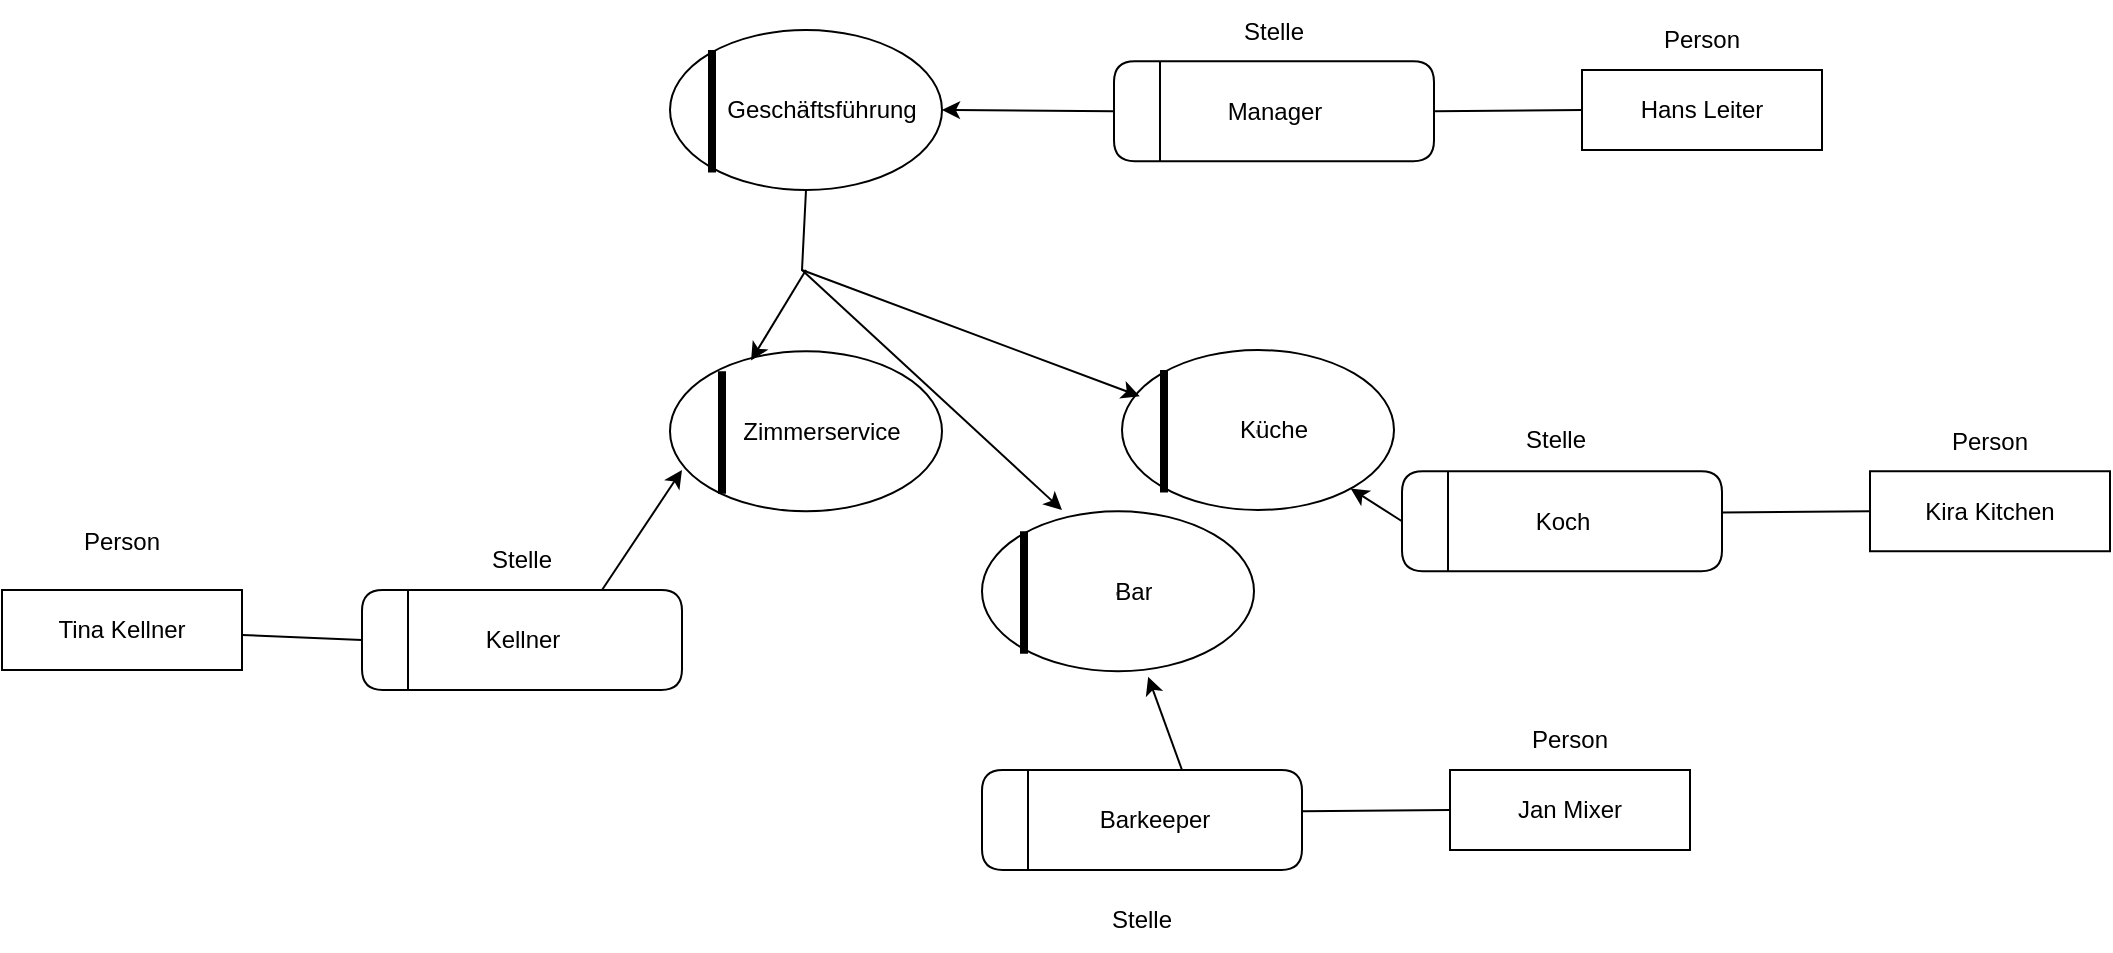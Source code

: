 <mxfile version="20.5.3" type="github" pages="4">
  <diagram id="prtHgNgQTEPvFCAcTncT" name="Page-1">
    <mxGraphModel dx="978" dy="495" grid="1" gridSize="10" guides="1" tooltips="1" connect="1" arrows="1" fold="1" page="1" pageScale="1" pageWidth="827" pageHeight="1169" math="0" shadow="0">
      <root>
        <mxCell id="0" />
        <mxCell id="1" parent="0" />
        <mxCell id="Xbx-082tW33KEw9Ka395-13" value="&lt;hr&gt;" style="ellipse;whiteSpace=wrap;html=1;rounded=1;shadow=0;glass=0;sketch=0;strokeColor=#000000;" vertex="1" parent="1">
          <mxGeometry x="354" y="440" width="136" height="80" as="geometry" />
        </mxCell>
        <mxCell id="Xbx-082tW33KEw9Ka395-17" value="" style="line;strokeWidth=4;direction=south;html=1;perimeter=backbonePerimeter;points=[];outlineConnect=0;rounded=1;shadow=0;glass=0;sketch=0;strokeColor=#000000;" vertex="1" parent="1">
          <mxGeometry x="370" y="450" width="10" height="61.25" as="geometry" />
        </mxCell>
        <UserObject label="Geschäftsführung" placeholders="1" name="Variable" id="Xbx-082tW33KEw9Ka395-18">
          <mxCell style="text;html=1;strokeColor=none;fillColor=none;align=center;verticalAlign=middle;whiteSpace=wrap;overflow=hidden;rounded=1;shadow=0;glass=0;sketch=0;" vertex="1" parent="1">
            <mxGeometry x="380" y="470" width="100" height="20" as="geometry" />
          </mxCell>
        </UserObject>
        <mxCell id="Xbx-082tW33KEw9Ka395-22" value="&lt;hr&gt;" style="ellipse;whiteSpace=wrap;html=1;rounded=1;shadow=0;glass=0;sketch=0;strokeColor=#000000;" vertex="1" parent="1">
          <mxGeometry x="354" y="600.62" width="136" height="80" as="geometry" />
        </mxCell>
        <mxCell id="Xbx-082tW33KEw9Ka395-23" value="" style="line;strokeWidth=4;direction=south;html=1;perimeter=backbonePerimeter;points=[];outlineConnect=0;rounded=1;shadow=0;glass=0;sketch=0;strokeColor=#000000;" vertex="1" parent="1">
          <mxGeometry x="370" y="610.62" width="20" height="61.25" as="geometry" />
        </mxCell>
        <UserObject label="Zimmerservice" placeholders="1" name="Variable" id="Xbx-082tW33KEw9Ka395-24">
          <mxCell style="text;html=1;strokeColor=none;fillColor=none;align=center;verticalAlign=middle;whiteSpace=wrap;overflow=hidden;rounded=1;shadow=0;glass=0;sketch=0;" vertex="1" parent="1">
            <mxGeometry x="380" y="630.62" width="100" height="20" as="geometry" />
          </mxCell>
        </UserObject>
        <mxCell id="Xbx-082tW33KEw9Ka395-25" value="&lt;hr&gt;" style="ellipse;whiteSpace=wrap;html=1;rounded=1;shadow=0;glass=0;sketch=0;strokeColor=#000000;" vertex="1" parent="1">
          <mxGeometry x="580" y="600" width="136" height="80" as="geometry" />
        </mxCell>
        <mxCell id="Xbx-082tW33KEw9Ka395-26" value="" style="line;strokeWidth=4;direction=south;html=1;perimeter=backbonePerimeter;points=[];outlineConnect=0;rounded=1;shadow=0;glass=0;sketch=0;strokeColor=#000000;" vertex="1" parent="1">
          <mxGeometry x="596" y="610" width="10" height="61.25" as="geometry" />
        </mxCell>
        <UserObject label="Küche" placeholders="1" name="Variable" id="Xbx-082tW33KEw9Ka395-27">
          <mxCell style="text;html=1;strokeColor=none;fillColor=none;align=center;verticalAlign=middle;whiteSpace=wrap;overflow=hidden;rounded=1;shadow=0;glass=0;sketch=0;" vertex="1" parent="1">
            <mxGeometry x="606" y="630" width="100" height="20" as="geometry" />
          </mxCell>
        </UserObject>
        <mxCell id="Xbx-082tW33KEw9Ka395-30" value="" style="endArrow=classic;html=1;rounded=0;entryX=0.065;entryY=0.289;entryDx=0;entryDy=0;entryPerimeter=0;" edge="1" parent="1" target="Xbx-082tW33KEw9Ka395-25">
          <mxGeometry relative="1" as="geometry">
            <mxPoint x="422" y="520" as="sourcePoint" />
            <mxPoint x="520" y="540" as="targetPoint" />
            <Array as="points">
              <mxPoint x="420" y="560" />
            </Array>
          </mxGeometry>
        </mxCell>
        <mxCell id="Xbx-082tW33KEw9Ka395-36" value="" style="endArrow=classic;html=1;rounded=0;entryX=0.298;entryY=0.058;entryDx=0;entryDy=0;entryPerimeter=0;" edge="1" parent="1" target="Xbx-082tW33KEw9Ka395-22">
          <mxGeometry width="50" height="50" relative="1" as="geometry">
            <mxPoint x="422" y="560" as="sourcePoint" />
            <mxPoint x="404" y="535" as="targetPoint" />
          </mxGeometry>
        </mxCell>
        <mxCell id="Xbx-082tW33KEw9Ka395-38" value="" style="swimlane;horizontal=0;whiteSpace=wrap;html=1;rounded=1;shadow=0;glass=0;sketch=0;strokeColor=#000000;" vertex="1" parent="1">
          <mxGeometry x="576" y="455.63" width="160" height="50" as="geometry" />
        </mxCell>
        <mxCell id="Xbx-082tW33KEw9Ka395-39" value="Manager" style="text;html=1;align=center;verticalAlign=middle;resizable=0;points=[];autosize=1;strokeColor=none;fillColor=none;rounded=1;shadow=0;glass=0;sketch=0;" vertex="1" parent="Xbx-082tW33KEw9Ka395-38">
          <mxGeometry x="45" y="10" width="70" height="30" as="geometry" />
        </mxCell>
        <mxCell id="Xbx-082tW33KEw9Ka395-40" value="" style="endArrow=classic;rounded=0;exitX=0;exitY=0.5;exitDx=0;exitDy=0;html=1;entryX=1;entryY=0.5;entryDx=0;entryDy=0;" edge="1" parent="1" source="Xbx-082tW33KEw9Ka395-38" target="Xbx-082tW33KEw9Ka395-13">
          <mxGeometry width="50" height="50" relative="1" as="geometry">
            <mxPoint x="500" y="440" as="sourcePoint" />
            <mxPoint x="490" y="480" as="targetPoint" />
          </mxGeometry>
        </mxCell>
        <mxCell id="Xbx-082tW33KEw9Ka395-44" value="Hans Leiter" style="rounded=0;whiteSpace=wrap;html=1;shadow=0;glass=0;sketch=0;strokeColor=#000000;" vertex="1" parent="1">
          <mxGeometry x="810" y="460" width="120" height="40" as="geometry" />
        </mxCell>
        <mxCell id="Xbx-082tW33KEw9Ka395-52" value="" style="swimlane;horizontal=0;whiteSpace=wrap;html=1;rounded=1;shadow=0;glass=0;sketch=0;strokeColor=#000000;" vertex="1" parent="1">
          <mxGeometry x="200" y="720" width="160" height="50" as="geometry" />
        </mxCell>
        <mxCell id="Xbx-082tW33KEw9Ka395-53" value="Kellner" style="text;html=1;align=center;verticalAlign=middle;resizable=0;points=[];autosize=1;strokeColor=none;fillColor=none;rounded=1;shadow=0;glass=0;sketch=0;" vertex="1" parent="Xbx-082tW33KEw9Ka395-52">
          <mxGeometry x="50" y="10" width="60" height="30" as="geometry" />
        </mxCell>
        <mxCell id="Xbx-082tW33KEw9Ka395-54" value="" style="endArrow=classic;html=1;rounded=0;entryX=0.044;entryY=0.742;entryDx=0;entryDy=0;entryPerimeter=0;exitX=0.75;exitY=0;exitDx=0;exitDy=0;" edge="1" parent="1" source="Xbx-082tW33KEw9Ka395-52" target="Xbx-082tW33KEw9Ka395-22">
          <mxGeometry width="50" height="50" relative="1" as="geometry">
            <mxPoint x="360" y="674.74" as="sourcePoint" />
            <mxPoint x="332.528" y="720" as="targetPoint" />
          </mxGeometry>
        </mxCell>
        <mxCell id="Xbx-082tW33KEw9Ka395-56" value="Tina Kellner" style="rounded=0;whiteSpace=wrap;html=1;shadow=0;glass=0;sketch=0;strokeColor=#000000;" vertex="1" parent="1">
          <mxGeometry x="20" y="720" width="120" height="40" as="geometry" />
        </mxCell>
        <mxCell id="Xbx-082tW33KEw9Ka395-57" value="" style="endArrow=none;html=1;rounded=0;entryX=0;entryY=0.5;entryDx=0;entryDy=0;exitX=1;exitY=0.5;exitDx=0;exitDy=0;" edge="1" parent="1" source="Xbx-082tW33KEw9Ka395-38" target="Xbx-082tW33KEw9Ka395-44">
          <mxGeometry width="50" height="50" relative="1" as="geometry">
            <mxPoint x="736" y="520" as="sourcePoint" />
            <mxPoint x="786" y="470" as="targetPoint" />
          </mxGeometry>
        </mxCell>
        <mxCell id="Xbx-082tW33KEw9Ka395-58" value="" style="endArrow=none;html=1;rounded=0;entryX=0;entryY=0.5;entryDx=0;entryDy=0;" edge="1" parent="1" source="Xbx-082tW33KEw9Ka395-56" target="Xbx-082tW33KEw9Ka395-52">
          <mxGeometry width="50" height="50" relative="1" as="geometry">
            <mxPoint x="80" y="59.289" as="sourcePoint" />
            <mxPoint x="430" y="921.579" as="targetPoint" />
          </mxGeometry>
        </mxCell>
        <mxCell id="Xbx-082tW33KEw9Ka395-59" value="&lt;hr&gt;" style="ellipse;whiteSpace=wrap;html=1;rounded=1;shadow=0;glass=0;sketch=0;strokeColor=#000000;" vertex="1" parent="1">
          <mxGeometry x="510" y="680.62" width="136" height="80" as="geometry" />
        </mxCell>
        <mxCell id="Xbx-082tW33KEw9Ka395-60" value="" style="line;strokeWidth=4;direction=south;html=1;perimeter=backbonePerimeter;points=[];outlineConnect=0;rounded=1;shadow=0;glass=0;sketch=0;strokeColor=#000000;" vertex="1" parent="1">
          <mxGeometry x="526" y="690.62" width="10" height="61.25" as="geometry" />
        </mxCell>
        <UserObject label="Bar" placeholders="1" name="Variable" id="Xbx-082tW33KEw9Ka395-61">
          <mxCell style="text;html=1;strokeColor=none;fillColor=none;align=center;verticalAlign=middle;whiteSpace=wrap;overflow=hidden;rounded=1;shadow=0;glass=0;sketch=0;" vertex="1" parent="1">
            <mxGeometry x="536" y="710.62" width="100" height="20" as="geometry" />
          </mxCell>
        </UserObject>
        <mxCell id="Xbx-082tW33KEw9Ka395-62" value="" style="endArrow=classic;html=1;rounded=0;" edge="1" parent="1">
          <mxGeometry width="50" height="50" relative="1" as="geometry">
            <mxPoint x="420" y="560" as="sourcePoint" />
            <mxPoint x="550" y="680" as="targetPoint" />
          </mxGeometry>
        </mxCell>
        <mxCell id="Xbx-082tW33KEw9Ka395-63" value="" style="swimlane;horizontal=0;whiteSpace=wrap;html=1;rounded=1;shadow=0;glass=0;sketch=0;strokeColor=#000000;" vertex="1" parent="1">
          <mxGeometry x="510" y="810" width="160" height="50" as="geometry" />
        </mxCell>
        <mxCell id="Xbx-082tW33KEw9Ka395-64" value="Barkeeper" style="text;html=1;align=center;verticalAlign=middle;resizable=0;points=[];autosize=1;strokeColor=none;fillColor=none;rounded=1;shadow=0;glass=0;sketch=0;" vertex="1" parent="Xbx-082tW33KEw9Ka395-63">
          <mxGeometry x="46" y="10" width="80" height="30" as="geometry" />
        </mxCell>
        <mxCell id="Xbx-082tW33KEw9Ka395-65" value="" style="swimlane;horizontal=0;whiteSpace=wrap;html=1;rounded=1;shadow=0;glass=0;sketch=0;strokeColor=#000000;" vertex="1" parent="1">
          <mxGeometry x="720" y="660.62" width="160" height="50" as="geometry" />
        </mxCell>
        <mxCell id="Xbx-082tW33KEw9Ka395-66" value="Koch" style="text;html=1;align=center;verticalAlign=middle;resizable=0;points=[];autosize=1;strokeColor=none;fillColor=none;rounded=1;shadow=0;glass=0;sketch=0;" vertex="1" parent="Xbx-082tW33KEw9Ka395-65">
          <mxGeometry x="55" y="10" width="50" height="30" as="geometry" />
        </mxCell>
        <mxCell id="Xbx-082tW33KEw9Ka395-67" value="" style="endArrow=classic;html=1;rounded=0;entryX=0.611;entryY=1.035;entryDx=0;entryDy=0;entryPerimeter=0;" edge="1" parent="1" target="Xbx-082tW33KEw9Ka395-59">
          <mxGeometry width="50" height="50" relative="1" as="geometry">
            <mxPoint x="610" y="810" as="sourcePoint" />
            <mxPoint x="660" y="760" as="targetPoint" />
          </mxGeometry>
        </mxCell>
        <mxCell id="Xbx-082tW33KEw9Ka395-68" value="" style="endArrow=classic;html=1;rounded=0;exitX=0;exitY=0.5;exitDx=0;exitDy=0;" edge="1" parent="1" source="Xbx-082tW33KEw9Ka395-65" target="Xbx-082tW33KEw9Ka395-25">
          <mxGeometry width="50" height="50" relative="1" as="geometry">
            <mxPoint x="670" y="730" as="sourcePoint" />
            <mxPoint x="720" y="680" as="targetPoint" />
          </mxGeometry>
        </mxCell>
        <mxCell id="Xbx-082tW33KEw9Ka395-69" value="Kira Kitchen" style="rounded=0;whiteSpace=wrap;html=1;shadow=0;glass=0;sketch=0;strokeColor=#000000;" vertex="1" parent="1">
          <mxGeometry x="954" y="660.62" width="120" height="40" as="geometry" />
        </mxCell>
        <mxCell id="Xbx-082tW33KEw9Ka395-70" value="" style="endArrow=none;html=1;rounded=0;entryX=0;entryY=0.5;entryDx=0;entryDy=0;exitX=1;exitY=0.5;exitDx=0;exitDy=0;" edge="1" parent="1" target="Xbx-082tW33KEw9Ka395-69">
          <mxGeometry width="50" height="50" relative="1" as="geometry">
            <mxPoint x="880" y="681.25" as="sourcePoint" />
            <mxPoint x="930" y="670.62" as="targetPoint" />
          </mxGeometry>
        </mxCell>
        <mxCell id="Xbx-082tW33KEw9Ka395-71" value="Jan Mixer" style="rounded=0;whiteSpace=wrap;html=1;shadow=0;glass=0;sketch=0;strokeColor=#000000;" vertex="1" parent="1">
          <mxGeometry x="744" y="810" width="120" height="40" as="geometry" />
        </mxCell>
        <mxCell id="Xbx-082tW33KEw9Ka395-72" value="" style="endArrow=none;html=1;rounded=0;entryX=0;entryY=0.5;entryDx=0;entryDy=0;exitX=1;exitY=0.5;exitDx=0;exitDy=0;" edge="1" parent="1" target="Xbx-082tW33KEw9Ka395-71">
          <mxGeometry width="50" height="50" relative="1" as="geometry">
            <mxPoint x="670" y="830.63" as="sourcePoint" />
            <mxPoint x="720" y="820" as="targetPoint" />
          </mxGeometry>
        </mxCell>
        <mxCell id="Xbx-082tW33KEw9Ka395-73" value="Stelle" style="text;html=1;strokeColor=none;fillColor=none;align=center;verticalAlign=middle;whiteSpace=wrap;rounded=0;shadow=0;glass=0;sketch=0;" vertex="1" parent="1">
          <mxGeometry x="626" y="425.63" width="60" height="30" as="geometry" />
        </mxCell>
        <mxCell id="Xbx-082tW33KEw9Ka395-74" value="Stelle" style="text;html=1;strokeColor=none;fillColor=none;align=center;verticalAlign=middle;whiteSpace=wrap;rounded=0;shadow=0;glass=0;sketch=0;" vertex="1" parent="1">
          <mxGeometry x="767" y="630" width="60" height="30" as="geometry" />
        </mxCell>
        <mxCell id="Xbx-082tW33KEw9Ka395-75" value="Person" style="text;html=1;strokeColor=none;fillColor=none;align=center;verticalAlign=middle;whiteSpace=wrap;rounded=0;shadow=0;glass=0;sketch=0;" vertex="1" parent="1">
          <mxGeometry x="840" y="430" width="60" height="30" as="geometry" />
        </mxCell>
        <mxCell id="Xbx-082tW33KEw9Ka395-76" value="Person" style="text;html=1;strokeColor=none;fillColor=none;align=center;verticalAlign=middle;whiteSpace=wrap;rounded=0;shadow=0;glass=0;sketch=0;" vertex="1" parent="1">
          <mxGeometry x="984" y="630.62" width="60" height="30" as="geometry" />
        </mxCell>
        <mxCell id="Xbx-082tW33KEw9Ka395-77" value="Stelle" style="text;html=1;strokeColor=none;fillColor=none;align=center;verticalAlign=middle;whiteSpace=wrap;rounded=0;shadow=0;glass=0;sketch=0;" vertex="1" parent="1">
          <mxGeometry x="560" y="870" width="60" height="30" as="geometry" />
        </mxCell>
        <mxCell id="Xbx-082tW33KEw9Ka395-78" value="Stelle" style="text;html=1;strokeColor=none;fillColor=none;align=center;verticalAlign=middle;whiteSpace=wrap;rounded=0;shadow=0;glass=0;sketch=0;" vertex="1" parent="1">
          <mxGeometry x="250" y="690" width="60" height="30" as="geometry" />
        </mxCell>
        <mxCell id="Xbx-082tW33KEw9Ka395-81" value="Person" style="text;html=1;strokeColor=none;fillColor=none;align=center;verticalAlign=middle;whiteSpace=wrap;rounded=0;shadow=0;glass=0;sketch=0;" vertex="1" parent="1">
          <mxGeometry x="774" y="780" width="60" height="30" as="geometry" />
        </mxCell>
        <mxCell id="Xbx-082tW33KEw9Ka395-82" value="Person" style="text;html=1;strokeColor=none;fillColor=none;align=center;verticalAlign=middle;whiteSpace=wrap;rounded=0;shadow=0;glass=0;sketch=0;" vertex="1" parent="1">
          <mxGeometry x="50" y="680.62" width="60" height="30" as="geometry" />
        </mxCell>
      </root>
    </mxGraphModel>
  </diagram>
  <diagram id="Va3l4ETO7-160FZQUVHP" name="Seite-2">
    <mxGraphModel dx="1434" dy="658" grid="1" gridSize="10" guides="1" tooltips="1" connect="1" arrows="1" fold="1" page="1" pageScale="1" pageWidth="827" pageHeight="1169" math="0" shadow="0">
      <root>
        <mxCell id="0" />
        <mxCell id="1" parent="0" />
        <mxCell id="0ObdjH2g7g2BHr7NFXew-17" style="edgeStyle=orthogonalEdgeStyle;rounded=0;orthogonalLoop=1;jettySize=auto;html=1;exitX=0.25;exitY=1;exitDx=0;exitDy=0;entryX=0.622;entryY=0.026;entryDx=0;entryDy=0;entryPerimeter=0;" edge="1" parent="1" source="XPmkSgXsj4SGZpHIGy3Y-1" target="XPmkSgXsj4SGZpHIGy3Y-2">
          <mxGeometry relative="1" as="geometry" />
        </mxCell>
        <mxCell id="0ObdjH2g7g2BHr7NFXew-18" style="edgeStyle=orthogonalEdgeStyle;rounded=0;orthogonalLoop=1;jettySize=auto;html=1;exitX=0.5;exitY=1;exitDx=0;exitDy=0;entryX=0.5;entryY=0;entryDx=0;entryDy=0;" edge="1" parent="1" source="XPmkSgXsj4SGZpHIGy3Y-1" target="0ObdjH2g7g2BHr7NFXew-12">
          <mxGeometry relative="1" as="geometry" />
        </mxCell>
        <mxCell id="0ObdjH2g7g2BHr7NFXew-19" style="edgeStyle=orthogonalEdgeStyle;rounded=0;orthogonalLoop=1;jettySize=auto;html=1;exitX=0.75;exitY=1;exitDx=0;exitDy=0;entryX=0.5;entryY=0;entryDx=0;entryDy=0;" edge="1" parent="1" source="XPmkSgXsj4SGZpHIGy3Y-1" target="0ObdjH2g7g2BHr7NFXew-11">
          <mxGeometry relative="1" as="geometry" />
        </mxCell>
        <mxCell id="0ObdjH2g7g2BHr7NFXew-29" style="edgeStyle=orthogonalEdgeStyle;rounded=0;orthogonalLoop=1;jettySize=auto;html=1;exitX=1;exitY=1;exitDx=0;exitDy=0;" edge="1" parent="1" source="XPmkSgXsj4SGZpHIGy3Y-1" target="0ObdjH2g7g2BHr7NFXew-28">
          <mxGeometry relative="1" as="geometry" />
        </mxCell>
        <mxCell id="XPmkSgXsj4SGZpHIGy3Y-1" value="Hotel mit Zimmerservice betreiben" style="rounded=1;whiteSpace=wrap;html=1;shadow=0;glass=0;sketch=0;strokeColor=#000000;" vertex="1" parent="1">
          <mxGeometry x="360" y="10" width="120" height="60" as="geometry" />
        </mxCell>
        <mxCell id="XPmkSgXsj4SGZpHIGy3Y-2" value="Bestellung von Gästen aufnehmen" style="rounded=1;whiteSpace=wrap;html=1;shadow=0;glass=0;sketch=0;strokeColor=#000000;" vertex="1" parent="1">
          <mxGeometry x="200" y="110" width="120" height="60" as="geometry" />
        </mxCell>
        <mxCell id="XPmkSgXsj4SGZpHIGy3Y-3" value="Teilfunktionen" style="text;html=1;strokeColor=none;fillColor=none;align=center;verticalAlign=middle;whiteSpace=wrap;rounded=0;shadow=0;glass=0;sketch=0;" vertex="1" parent="1">
          <mxGeometry x="160" y="70" width="90" height="30" as="geometry" />
        </mxCell>
        <mxCell id="0ObdjH2g7g2BHr7NFXew-20" style="edgeStyle=orthogonalEdgeStyle;rounded=0;orthogonalLoop=1;jettySize=auto;html=1;exitX=0;exitY=1;exitDx=0;exitDy=0;entryX=0;entryY=0.5;entryDx=0;entryDy=0;" edge="1" parent="1" source="XPmkSgXsj4SGZpHIGy3Y-5" target="0ObdjH2g7g2BHr7NFXew-4">
          <mxGeometry relative="1" as="geometry">
            <Array as="points">
              <mxPoint x="170" y="420" />
            </Array>
          </mxGeometry>
        </mxCell>
        <mxCell id="0ObdjH2g7g2BHr7NFXew-21" style="edgeStyle=orthogonalEdgeStyle;rounded=0;orthogonalLoop=1;jettySize=auto;html=1;exitX=0;exitY=0.75;exitDx=0;exitDy=0;entryX=0;entryY=0.5;entryDx=0;entryDy=0;" edge="1" parent="1" source="XPmkSgXsj4SGZpHIGy3Y-5" target="0ObdjH2g7g2BHr7NFXew-1">
          <mxGeometry relative="1" as="geometry">
            <Array as="points">
              <mxPoint x="170" y="340" />
            </Array>
          </mxGeometry>
        </mxCell>
        <mxCell id="XPmkSgXsj4SGZpHIGy3Y-5" value="Essen bestellt?" style="rounded=1;whiteSpace=wrap;html=1;shadow=0;glass=0;sketch=0;strokeColor=#000000;" vertex="1" parent="1">
          <mxGeometry x="170" y="210" width="120" height="60" as="geometry" />
        </mxCell>
        <mxCell id="0ObdjH2g7g2BHr7NFXew-22" style="edgeStyle=orthogonalEdgeStyle;rounded=0;orthogonalLoop=1;jettySize=auto;html=1;exitX=0;exitY=1;exitDx=0;exitDy=0;entryX=0;entryY=0.5;entryDx=0;entryDy=0;" edge="1" parent="1" source="XPmkSgXsj4SGZpHIGy3Y-6" target="0ObdjH2g7g2BHr7NFXew-6">
          <mxGeometry relative="1" as="geometry" />
        </mxCell>
        <mxCell id="XPmkSgXsj4SGZpHIGy3Y-6" value="Alkoholische Getränke bestellt?" style="rounded=1;whiteSpace=wrap;html=1;shadow=0;glass=0;sketch=0;strokeColor=#000000;" vertex="1" parent="1">
          <mxGeometry x="360" y="210" width="120" height="60" as="geometry" />
        </mxCell>
        <mxCell id="0ObdjH2g7g2BHr7NFXew-25" style="edgeStyle=orthogonalEdgeStyle;rounded=0;orthogonalLoop=1;jettySize=auto;html=1;exitX=0;exitY=1;exitDx=0;exitDy=0;entryX=0;entryY=0.5;entryDx=0;entryDy=0;" edge="1" parent="1" source="XPmkSgXsj4SGZpHIGy3Y-7" target="0ObdjH2g7g2BHr7NFXew-8">
          <mxGeometry relative="1" as="geometry" />
        </mxCell>
        <mxCell id="XPmkSgXsj4SGZpHIGy3Y-7" value="Analkoholische Getränke bestellt?" style="rounded=1;whiteSpace=wrap;html=1;shadow=0;glass=0;sketch=0;strokeColor=#000000;" vertex="1" parent="1">
          <mxGeometry x="530" y="210" width="120" height="60" as="geometry" />
        </mxCell>
        <mxCell id="0ObdjH2g7g2BHr7NFXew-1" value="Ticket schreiben" style="rounded=1;whiteSpace=wrap;html=1;shadow=0;glass=0;sketch=0;strokeColor=#000000;" vertex="1" parent="1">
          <mxGeometry x="190" y="310" width="120" height="60" as="geometry" />
        </mxCell>
        <mxCell id="0ObdjH2g7g2BHr7NFXew-2" value="Hauptfunktion" style="text;html=1;strokeColor=none;fillColor=none;align=center;verticalAlign=middle;whiteSpace=wrap;rounded=0;shadow=0;glass=0;sketch=0;" vertex="1" parent="1">
          <mxGeometry x="270" y="10" width="90" height="30" as="geometry" />
        </mxCell>
        <mxCell id="0ObdjH2g7g2BHr7NFXew-4" value="Essen zubereiten" style="rounded=1;whiteSpace=wrap;html=1;shadow=0;glass=0;sketch=0;strokeColor=#000000;" vertex="1" parent="1">
          <mxGeometry x="190" y="390" width="120" height="60" as="geometry" />
        </mxCell>
        <mxCell id="0ObdjH2g7g2BHr7NFXew-5" value="Wein aus Keller holen" style="rounded=1;whiteSpace=wrap;html=1;shadow=0;glass=0;sketch=0;strokeColor=#000000;" vertex="1" parent="1">
          <mxGeometry x="400" y="400" width="120" height="60" as="geometry" />
        </mxCell>
        <mxCell id="0ObdjH2g7g2BHr7NFXew-23" style="edgeStyle=orthogonalEdgeStyle;rounded=0;orthogonalLoop=1;jettySize=auto;html=1;exitX=0;exitY=0.75;exitDx=0;exitDy=0;entryX=0;entryY=0.5;entryDx=0;entryDy=0;" edge="1" parent="1" source="0ObdjH2g7g2BHr7NFXew-6" target="0ObdjH2g7g2BHr7NFXew-5">
          <mxGeometry relative="1" as="geometry">
            <Array as="points">
              <mxPoint x="380" y="430" />
            </Array>
          </mxGeometry>
        </mxCell>
        <mxCell id="0ObdjH2g7g2BHr7NFXew-24" style="edgeStyle=orthogonalEdgeStyle;rounded=0;orthogonalLoop=1;jettySize=auto;html=1;exitX=0;exitY=1;exitDx=0;exitDy=0;entryX=0;entryY=0.5;entryDx=0;entryDy=0;" edge="1" parent="1" source="0ObdjH2g7g2BHr7NFXew-6" target="0ObdjH2g7g2BHr7NFXew-7">
          <mxGeometry relative="1" as="geometry" />
        </mxCell>
        <mxCell id="0ObdjH2g7g2BHr7NFXew-6" value="Bar benachrichtigen" style="rounded=1;whiteSpace=wrap;html=1;shadow=0;glass=0;sketch=0;strokeColor=#000000;" vertex="1" parent="1">
          <mxGeometry x="380" y="310" width="120" height="60" as="geometry" />
        </mxCell>
        <mxCell id="0ObdjH2g7g2BHr7NFXew-7" value="alkoholische Getränke zubereiten" style="rounded=1;whiteSpace=wrap;html=1;shadow=0;glass=0;sketch=0;strokeColor=#000000;" vertex="1" parent="1">
          <mxGeometry x="400" y="480" width="120" height="60" as="geometry" />
        </mxCell>
        <mxCell id="0ObdjH2g7g2BHr7NFXew-8" value="Kellner:in informieren" style="rounded=1;whiteSpace=wrap;html=1;shadow=0;glass=0;sketch=0;strokeColor=#000000;" vertex="1" parent="1">
          <mxGeometry x="550" y="310" width="120" height="60" as="geometry" />
        </mxCell>
        <mxCell id="0ObdjH2g7g2BHr7NFXew-9" value="Servierwagen bereit stellen&amp;nbsp;" style="rounded=1;whiteSpace=wrap;html=1;shadow=0;glass=0;sketch=0;strokeColor=#000000;" vertex="1" parent="1">
          <mxGeometry x="720" y="280" width="120" height="60" as="geometry" />
        </mxCell>
        <mxCell id="0ObdjH2g7g2BHr7NFXew-10" value="Servierwagen eindecken" style="rounded=1;whiteSpace=wrap;html=1;shadow=0;glass=0;sketch=0;strokeColor=#000000;" vertex="1" parent="1">
          <mxGeometry x="720" y="200" width="120" height="60" as="geometry" />
        </mxCell>
        <mxCell id="0ObdjH2g7g2BHr7NFXew-26" style="edgeStyle=orthogonalEdgeStyle;rounded=0;orthogonalLoop=1;jettySize=auto;html=1;exitX=0;exitY=1;exitDx=0;exitDy=0;entryX=0;entryY=0.5;entryDx=0;entryDy=0;" edge="1" parent="1" source="0ObdjH2g7g2BHr7NFXew-11" target="0ObdjH2g7g2BHr7NFXew-10">
          <mxGeometry relative="1" as="geometry" />
        </mxCell>
        <mxCell id="0ObdjH2g7g2BHr7NFXew-27" style="edgeStyle=orthogonalEdgeStyle;rounded=0;orthogonalLoop=1;jettySize=auto;html=1;exitX=0;exitY=0.75;exitDx=0;exitDy=0;entryX=0;entryY=0.5;entryDx=0;entryDy=0;" edge="1" parent="1" source="0ObdjH2g7g2BHr7NFXew-11" target="0ObdjH2g7g2BHr7NFXew-9">
          <mxGeometry relative="1" as="geometry">
            <Array as="points">
              <mxPoint x="700" y="310" />
            </Array>
          </mxGeometry>
        </mxCell>
        <mxCell id="0ObdjH2g7g2BHr7NFXew-11" value="Essen ausliefern" style="rounded=1;whiteSpace=wrap;html=1;shadow=0;glass=0;sketch=0;strokeColor=#000000;" vertex="1" parent="1">
          <mxGeometry x="700" y="110" width="120" height="60" as="geometry" />
        </mxCell>
        <mxCell id="0ObdjH2g7g2BHr7NFXew-14" style="edgeStyle=orthogonalEdgeStyle;rounded=0;orthogonalLoop=1;jettySize=auto;html=1;exitX=0.25;exitY=1;exitDx=0;exitDy=0;entryX=0.5;entryY=0;entryDx=0;entryDy=0;" edge="1" parent="1" source="0ObdjH2g7g2BHr7NFXew-12" target="XPmkSgXsj4SGZpHIGy3Y-5">
          <mxGeometry relative="1" as="geometry" />
        </mxCell>
        <mxCell id="0ObdjH2g7g2BHr7NFXew-15" style="edgeStyle=orthogonalEdgeStyle;rounded=0;orthogonalLoop=1;jettySize=auto;html=1;exitX=0.5;exitY=1;exitDx=0;exitDy=0;entryX=0.5;entryY=0;entryDx=0;entryDy=0;" edge="1" parent="1" source="0ObdjH2g7g2BHr7NFXew-12" target="XPmkSgXsj4SGZpHIGy3Y-6">
          <mxGeometry relative="1" as="geometry" />
        </mxCell>
        <mxCell id="0ObdjH2g7g2BHr7NFXew-16" style="edgeStyle=orthogonalEdgeStyle;rounded=0;orthogonalLoop=1;jettySize=auto;html=1;exitX=0.75;exitY=1;exitDx=0;exitDy=0;entryX=0.5;entryY=0;entryDx=0;entryDy=0;" edge="1" parent="1" source="0ObdjH2g7g2BHr7NFXew-12" target="XPmkSgXsj4SGZpHIGy3Y-7">
          <mxGeometry relative="1" as="geometry" />
        </mxCell>
        <mxCell id="0ObdjH2g7g2BHr7NFXew-12" value="Bestellung zubereiten" style="rounded=1;whiteSpace=wrap;html=1;shadow=0;glass=0;sketch=0;strokeColor=#000000;" vertex="1" parent="1">
          <mxGeometry x="360" y="110" width="120" height="60" as="geometry" />
        </mxCell>
        <mxCell id="0ObdjH2g7g2BHr7NFXew-28" value="Rechnung schreiben" style="rounded=1;whiteSpace=wrap;html=1;shadow=0;glass=0;sketch=0;strokeColor=#000000;" vertex="1" parent="1">
          <mxGeometry x="840" y="110" width="120" height="60" as="geometry" />
        </mxCell>
      </root>
    </mxGraphModel>
  </diagram>
  <diagram id="cVgSJ54B-GQq-leJfALu" name="Seite-3">
    <mxGraphModel dx="1565" dy="718" grid="1" gridSize="10" guides="1" tooltips="1" connect="1" arrows="1" fold="1" page="1" pageScale="1" pageWidth="827" pageHeight="1169" math="0" shadow="0">
      <root>
        <mxCell id="0" />
        <mxCell id="1" parent="0" />
        <mxCell id="V249d9UkAH60YiofN8VE-2" value="Wachstum sichern" style="shape=loopLimit;whiteSpace=wrap;html=1;rounded=1;shadow=0;glass=0;sketch=0;strokeColor=#000000;size=60;arcSize=0;" vertex="1" parent="1">
          <mxGeometry x="340" width="100" height="90" as="geometry" />
        </mxCell>
        <mxCell id="V249d9UkAH60YiofN8VE-3" value="Aufträge erledigen&amp;nbsp;" style="shape=loopLimit;whiteSpace=wrap;html=1;rounded=1;shadow=0;glass=0;sketch=0;strokeColor=#000000;size=60;arcSize=0;" vertex="1" parent="1">
          <mxGeometry x="340" y="190" width="100" height="90" as="geometry" />
        </mxCell>
        <mxCell id="V249d9UkAH60YiofN8VE-4" value="" style="edgeStyle=segmentEdgeStyle;endArrow=classic;html=1;rounded=0;entryX=0.5;entryY=0;entryDx=0;entryDy=0;exitX=0.5;exitY=1;exitDx=0;exitDy=0;" edge="1" parent="1" source="V249d9UkAH60YiofN8VE-2" target="V249d9UkAH60YiofN8VE-3">
          <mxGeometry width="50" height="50" relative="1" as="geometry">
            <mxPoint x="390" y="100" as="sourcePoint" />
            <mxPoint x="410" y="130" as="targetPoint" />
          </mxGeometry>
        </mxCell>
        <mxCell id="V249d9UkAH60YiofN8VE-5" value="Koordinierung der Bestellungen" style="shape=loopLimit;whiteSpace=wrap;html=1;rounded=1;shadow=0;glass=0;sketch=0;strokeColor=#000000;size=60;arcSize=0;" vertex="1" parent="1">
          <mxGeometry x="130" y="260" width="100" height="110" as="geometry" />
        </mxCell>
        <mxCell id="V249d9UkAH60YiofN8VE-6" value="Wünsche der Gäste allumfassend&amp;nbsp;&amp;nbsp;" style="shape=loopLimit;whiteSpace=wrap;html=1;rounded=1;shadow=0;glass=0;sketch=0;strokeColor=#000000;size=60;arcSize=0;" vertex="1" parent="1">
          <mxGeometry x="520" y="250" width="110" height="110" as="geometry" />
        </mxCell>
        <mxCell id="V249d9UkAH60YiofN8VE-8" value="" style="edgeStyle=segmentEdgeStyle;endArrow=classic;html=1;rounded=0;entryX=0.75;entryY=1;entryDx=0;entryDy=0;" edge="1" parent="1" source="V249d9UkAH60YiofN8VE-6" target="V249d9UkAH60YiofN8VE-3">
          <mxGeometry width="50" height="50" relative="1" as="geometry">
            <mxPoint x="450" y="260" as="sourcePoint" />
            <mxPoint x="500" y="210" as="targetPoint" />
          </mxGeometry>
        </mxCell>
        <mxCell id="V249d9UkAH60YiofN8VE-9" value="" style="edgeStyle=segmentEdgeStyle;endArrow=classic;html=1;rounded=0;entryX=0.095;entryY=0.956;entryDx=0;entryDy=0;entryPerimeter=0;" edge="1" parent="1" target="V249d9UkAH60YiofN8VE-3">
          <mxGeometry width="50" height="50" relative="1" as="geometry">
            <mxPoint x="230" y="300" as="sourcePoint" />
            <mxPoint x="280" y="250" as="targetPoint" />
          </mxGeometry>
        </mxCell>
        <mxCell id="V249d9UkAH60YiofN8VE-12" value="Benachrichtigung der erforderlichen Zuarbeiter" style="rounded=1;whiteSpace=wrap;html=1;shadow=0;glass=0;sketch=0;strokeColor=#000000;arcSize=43;" vertex="1" parent="1">
          <mxGeometry x="120" y="430" width="130" height="70" as="geometry" />
        </mxCell>
        <mxCell id="V249d9UkAH60YiofN8VE-13" value="Rechnung stellen" style="shape=loopLimit;whiteSpace=wrap;html=1;rounded=1;shadow=0;glass=0;sketch=0;strokeColor=#000000;size=60;arcSize=0;" vertex="1" parent="1">
          <mxGeometry x="140" y="140" width="110" height="90" as="geometry" />
        </mxCell>
        <mxCell id="V249d9UkAH60YiofN8VE-14" value="" style="edgeStyle=segmentEdgeStyle;endArrow=classic;html=1;rounded=0;entryX=0.5;entryY=0;entryDx=0;entryDy=0;" edge="1" parent="1" target="V249d9UkAH60YiofN8VE-13">
          <mxGeometry width="50" height="50" relative="1" as="geometry">
            <mxPoint x="390" y="100" as="sourcePoint" />
            <mxPoint x="140" y="130" as="targetPoint" />
            <Array as="points">
              <mxPoint x="390" y="110" />
              <mxPoint x="195" y="110" />
            </Array>
          </mxGeometry>
        </mxCell>
        <mxCell id="V249d9UkAH60YiofN8VE-15" value="" style="edgeStyle=segmentEdgeStyle;endArrow=classic;html=1;rounded=0;entryX=0.5;entryY=1;entryDx=0;entryDy=0;exitX=0.5;exitY=0;exitDx=0;exitDy=0;" edge="1" parent="1" source="V249d9UkAH60YiofN8VE-12">
          <mxGeometry width="50" height="50" relative="1" as="geometry">
            <mxPoint x="170" y="420" as="sourcePoint" />
            <mxPoint x="179.55" y="370" as="targetPoint" />
          </mxGeometry>
        </mxCell>
        <mxCell id="V249d9UkAH60YiofN8VE-16" value="Alle Komponente der Bestellung aufpassen" style="rounded=1;whiteSpace=wrap;html=1;shadow=0;glass=0;sketch=0;strokeColor=#000000;arcSize=50;" vertex="1" parent="1">
          <mxGeometry x="470" y="430" width="120" height="60" as="geometry" />
        </mxCell>
        <mxCell id="V249d9UkAH60YiofN8VE-17" value="" style="edgeStyle=segmentEdgeStyle;endArrow=classic;html=1;rounded=0;entryX=0.085;entryY=1.035;entryDx=0;entryDy=0;exitX=0.5;exitY=0;exitDx=0;exitDy=0;entryPerimeter=0;" edge="1" parent="1" source="V249d9UkAH60YiofN8VE-16" target="V249d9UkAH60YiofN8VE-6">
          <mxGeometry width="50" height="50" relative="1" as="geometry">
            <mxPoint x="520" y="430" as="sourcePoint" />
            <mxPoint x="529.55" y="380" as="targetPoint" />
          </mxGeometry>
        </mxCell>
        <mxCell id="V249d9UkAH60YiofN8VE-18" value="Kellner:in Rechnung ausschrieben lassen" style="rounded=1;whiteSpace=wrap;html=1;shadow=0;glass=0;sketch=0;strokeColor=#000000;arcSize=33;" vertex="1" parent="1">
          <mxGeometry x="20" y="230" width="110" height="60" as="geometry" />
        </mxCell>
        <mxCell id="V249d9UkAH60YiofN8VE-19" value="" style="edgeStyle=segmentEdgeStyle;endArrow=classic;html=1;rounded=0;entryX=0;entryY=0.75;entryDx=0;entryDy=0;exitX=0.5;exitY=0;exitDx=0;exitDy=0;" edge="1" parent="1" source="V249d9UkAH60YiofN8VE-18" target="V249d9UkAH60YiofN8VE-13">
          <mxGeometry width="50" height="50" relative="1" as="geometry">
            <mxPoint x="190" y="440" as="sourcePoint" />
            <mxPoint x="199.55" y="390" as="targetPoint" />
            <Array as="points">
              <mxPoint x="70" y="208" />
            </Array>
          </mxGeometry>
        </mxCell>
        <mxCell id="V249d9UkAH60YiofN8VE-21" value="Sind untergeordnete Ziele von" style="text;html=1;strokeColor=none;fillColor=none;align=center;verticalAlign=middle;whiteSpace=wrap;rounded=0;shadow=0;glass=0;sketch=0;" vertex="1" parent="1">
          <mxGeometry x="190" y="80" width="180" height="40" as="geometry" />
        </mxCell>
        <mxCell id="V249d9UkAH60YiofN8VE-24" value="Ziel" style="text;html=1;strokeColor=none;fillColor=none;align=center;verticalAlign=middle;whiteSpace=wrap;rounded=0;shadow=0;glass=0;sketch=0;" vertex="1" parent="1">
          <mxGeometry x="440" y="15" width="60" height="30" as="geometry" />
        </mxCell>
        <mxCell id="V249d9UkAH60YiofN8VE-25" value="Erfolgsfaktor" style="text;html=1;strokeColor=none;fillColor=none;align=center;verticalAlign=middle;whiteSpace=wrap;rounded=0;shadow=0;glass=0;sketch=0;" vertex="1" parent="1">
          <mxGeometry x="480" y="490" width="100" height="30" as="geometry" />
        </mxCell>
      </root>
    </mxGraphModel>
  </diagram>
  <diagram id="CSi231yRCaRHsqraEmeN" name="Seite-4">
    <mxGraphModel dx="2025" dy="929" grid="1" gridSize="10" guides="1" tooltips="1" connect="1" arrows="1" fold="1" page="1" pageScale="1" pageWidth="827" pageHeight="1169" math="0" shadow="0">
      <root>
        <mxCell id="0" />
        <mxCell id="1" parent="0" />
        <mxCell id="8H4tAOCjn3Vo-fH0qAK2-1" value="Kunde" style="rounded=0;whiteSpace=wrap;html=1;shadow=0;glass=0;sketch=0;strokeColor=#000000;fillColor=#CCFFE6;" vertex="1" parent="1">
          <mxGeometry x="340" y="785" width="120" height="60" as="geometry" />
        </mxCell>
        <mxCell id="8H4tAOCjn3Vo-fH0qAK2-2" value="Kellner" style="rounded=0;whiteSpace=wrap;html=1;shadow=0;glass=0;sketch=0;strokeColor=#000000;fillColor=#CCFFE6;" vertex="1" parent="1">
          <mxGeometry x="130" y="360" width="120" height="60" as="geometry" />
        </mxCell>
        <mxCell id="8H4tAOCjn3Vo-fH0qAK2-3" value="Bestellung" style="rounded=0;whiteSpace=wrap;html=1;shadow=0;glass=0;sketch=0;strokeColor=#000000;fillColor=#CCFFE6;" vertex="1" parent="1">
          <mxGeometry x="340" y="570" width="120" height="60" as="geometry" />
        </mxCell>
        <mxCell id="8H4tAOCjn3Vo-fH0qAK2-4" value="Zimmerservice-Management" style="rounded=0;whiteSpace=wrap;html=1;shadow=0;glass=0;sketch=0;strokeColor=#000000;fillColor=#CCFFE6;" vertex="1" parent="1">
          <mxGeometry x="430" y="360" width="120" height="60" as="geometry" />
        </mxCell>
        <mxCell id="8H4tAOCjn3Vo-fH0qAK2-5" value="Koch" style="rounded=0;whiteSpace=wrap;html=1;shadow=0;glass=0;sketch=0;strokeColor=#000000;fillColor=#CCFFE6;" vertex="1" parent="1">
          <mxGeometry x="590" y="460" width="120" height="60" as="geometry" />
        </mxCell>
        <mxCell id="8H4tAOCjn3Vo-fH0qAK2-6" value="Barkeeper" style="rounded=0;whiteSpace=wrap;html=1;shadow=0;glass=0;sketch=0;strokeColor=#000000;fillColor=#CCFFE6;" vertex="1" parent="1">
          <mxGeometry x="660" y="590" width="120" height="60" as="geometry" />
        </mxCell>
        <mxCell id="8H4tAOCjn3Vo-fH0qAK2-7" value="gibt auf" style="rhombus;whiteSpace=wrap;html=1;rounded=1;shadow=0;glass=0;sketch=0;strokeColor=#000000;arcSize=0;" vertex="1" parent="1">
          <mxGeometry x="335" y="645" width="130" height="80" as="geometry" />
        </mxCell>
        <mxCell id="8H4tAOCjn3Vo-fH0qAK2-8" value="" style="endArrow=none;html=1;rounded=0;entryX=0.5;entryY=0;entryDx=0;entryDy=0;" edge="1" parent="1" source="8H4tAOCjn3Vo-fH0qAK2-3" target="8H4tAOCjn3Vo-fH0qAK2-7">
          <mxGeometry width="50" height="50" relative="1" as="geometry">
            <mxPoint x="400" y="680" as="sourcePoint" />
            <mxPoint x="400" y="700.711" as="targetPoint" />
          </mxGeometry>
        </mxCell>
        <mxCell id="8H4tAOCjn3Vo-fH0qAK2-9" style="edgeStyle=orthogonalEdgeStyle;rounded=0;orthogonalLoop=1;jettySize=auto;html=1;exitX=0.5;exitY=1;exitDx=0;exitDy=0;" edge="1" parent="1" source="8H4tAOCjn3Vo-fH0qAK2-7" target="8H4tAOCjn3Vo-fH0qAK2-7">
          <mxGeometry relative="1" as="geometry" />
        </mxCell>
        <mxCell id="8H4tAOCjn3Vo-fH0qAK2-10" value="" style="endArrow=none;html=1;rounded=0;" edge="1" parent="1">
          <mxGeometry width="50" height="50" relative="1" as="geometry">
            <mxPoint x="399.5" y="725" as="sourcePoint" />
            <mxPoint x="400" y="785" as="targetPoint" />
          </mxGeometry>
        </mxCell>
        <mxCell id="8H4tAOCjn3Vo-fH0qAK2-11" value="1" style="text;html=1;strokeColor=none;fillColor=none;align=center;verticalAlign=middle;whiteSpace=wrap;rounded=0;shadow=0;glass=0;sketch=0;" vertex="1" parent="1">
          <mxGeometry x="390" y="755" width="60" height="30" as="geometry" />
        </mxCell>
        <mxCell id="8H4tAOCjn3Vo-fH0qAK2-13" value="&lt;u&gt;Zimmernummer&lt;/u&gt;" style="ellipse;whiteSpace=wrap;html=1;rounded=1;shadow=0;glass=0;sketch=0;strokeColor=#000000;" vertex="1" parent="1">
          <mxGeometry x="240" y="895" width="120" height="80" as="geometry" />
        </mxCell>
        <mxCell id="8H4tAOCjn3Vo-fH0qAK2-14" value="Name" style="ellipse;whiteSpace=wrap;html=1;rounded=1;shadow=0;glass=0;sketch=0;strokeColor=#000000;" vertex="1" parent="1">
          <mxGeometry x="430" y="895" width="120" height="80" as="geometry" />
        </mxCell>
        <mxCell id="8H4tAOCjn3Vo-fH0qAK2-15" value="" style="endArrow=none;html=1;rounded=0;entryX=0.74;entryY=0.069;entryDx=0;entryDy=0;entryPerimeter=0;" edge="1" parent="1" target="8H4tAOCjn3Vo-fH0qAK2-13">
          <mxGeometry width="50" height="50" relative="1" as="geometry">
            <mxPoint x="339" y="845" as="sourcePoint" />
            <mxPoint x="339" y="895" as="targetPoint" />
          </mxGeometry>
        </mxCell>
        <mxCell id="8H4tAOCjn3Vo-fH0qAK2-18" value="" style="endArrow=none;html=1;rounded=0;" edge="1" parent="1" target="8H4tAOCjn3Vo-fH0qAK2-14">
          <mxGeometry width="50" height="50" relative="1" as="geometry">
            <mxPoint x="450" y="845" as="sourcePoint" />
            <mxPoint x="439.8" y="900.52" as="targetPoint" />
          </mxGeometry>
        </mxCell>
        <mxCell id="8H4tAOCjn3Vo-fH0qAK2-19" value="n" style="text;html=1;strokeColor=none;fillColor=none;align=center;verticalAlign=middle;whiteSpace=wrap;rounded=0;shadow=0;glass=0;sketch=0;" vertex="1" parent="1">
          <mxGeometry x="354" y="620" width="60" height="30" as="geometry" />
        </mxCell>
        <mxCell id="8H4tAOCjn3Vo-fH0qAK2-20" value="liefert aus" style="rhombus;whiteSpace=wrap;html=1;rounded=1;shadow=0;glass=0;sketch=0;strokeColor=#000000;arcSize=0;" vertex="1" parent="1">
          <mxGeometry x="224" y="460" width="130" height="80" as="geometry" />
        </mxCell>
        <mxCell id="8H4tAOCjn3Vo-fH0qAK2-21" value="" style="endArrow=none;html=1;rounded=0;exitX=0;exitY=0;exitDx=0;exitDy=0;entryX=1;entryY=1;entryDx=0;entryDy=0;" edge="1" parent="1" source="8H4tAOCjn3Vo-fH0qAK2-3" target="8H4tAOCjn3Vo-fH0qAK2-20">
          <mxGeometry width="50" height="50" relative="1" as="geometry">
            <mxPoint x="330" y="550" as="sourcePoint" />
            <mxPoint x="380" y="500" as="targetPoint" />
          </mxGeometry>
        </mxCell>
        <mxCell id="8H4tAOCjn3Vo-fH0qAK2-22" value="" style="endArrow=none;html=1;rounded=0;exitX=0;exitY=0;exitDx=0;exitDy=0;entryX=1;entryY=1;entryDx=0;entryDy=0;" edge="1" parent="1" source="8H4tAOCjn3Vo-fH0qAK2-20">
          <mxGeometry width="50" height="50" relative="1" as="geometry">
            <mxPoint x="268.5" y="470" as="sourcePoint" />
            <mxPoint x="250" y="420" as="targetPoint" />
          </mxGeometry>
        </mxCell>
        <mxCell id="8H4tAOCjn3Vo-fH0qAK2-25" value="1" style="text;html=1;strokeColor=none;fillColor=none;align=center;verticalAlign=middle;whiteSpace=wrap;rounded=0;shadow=0;glass=0;sketch=0;" vertex="1" parent="1">
          <mxGeometry x="230" y="420" width="60" height="30" as="geometry" />
        </mxCell>
        <mxCell id="8H4tAOCjn3Vo-fH0qAK2-26" value="&lt;u&gt;KellnerID&lt;/u&gt;" style="ellipse;whiteSpace=wrap;html=1;rounded=1;shadow=0;glass=0;sketch=0;strokeColor=#000000;" vertex="1" parent="1">
          <mxGeometry x="180" y="210" width="120" height="80" as="geometry" />
        </mxCell>
        <mxCell id="8H4tAOCjn3Vo-fH0qAK2-28" value="Preis" style="ellipse;whiteSpace=wrap;html=1;rounded=1;shadow=0;glass=0;sketch=0;strokeColor=#000000;" vertex="1" parent="1">
          <mxGeometry x="120" y="590" width="120" height="80" as="geometry" />
        </mxCell>
        <mxCell id="8H4tAOCjn3Vo-fH0qAK2-29" value="" style="endArrow=none;html=1;rounded=0;entryX=0.974;entryY=0.419;entryDx=0;entryDy=0;exitX=0;exitY=0.5;exitDx=0;exitDy=0;entryPerimeter=0;" edge="1" parent="1" source="8H4tAOCjn3Vo-fH0qAK2-3" target="8H4tAOCjn3Vo-fH0qAK2-28">
          <mxGeometry width="50" height="50" relative="1" as="geometry">
            <mxPoint x="270" y="580" as="sourcePoint" />
            <mxPoint x="270" y="660" as="targetPoint" />
          </mxGeometry>
        </mxCell>
        <mxCell id="8H4tAOCjn3Vo-fH0qAK2-30" value="&lt;u&gt;Bestellnummer&lt;/u&gt;" style="ellipse;whiteSpace=wrap;html=1;rounded=1;shadow=0;glass=0;sketch=0;strokeColor=#000000;" vertex="1" parent="1">
          <mxGeometry x="140" y="700" width="120" height="80" as="geometry" />
        </mxCell>
        <mxCell id="8H4tAOCjn3Vo-fH0qAK2-32" value="" style="endArrow=none;html=1;rounded=0;entryX=0.974;entryY=0.419;entryDx=0;entryDy=0;exitX=0;exitY=1;exitDx=0;exitDy=0;entryPerimeter=0;" edge="1" parent="1" source="8H4tAOCjn3Vo-fH0qAK2-3">
          <mxGeometry width="50" height="50" relative="1" as="geometry">
            <mxPoint x="340" y="686.48" as="sourcePoint" />
            <mxPoint x="236.88" y="710" as="targetPoint" />
          </mxGeometry>
        </mxCell>
        <mxCell id="8H4tAOCjn3Vo-fH0qAK2-33" value="koordiniert" style="rhombus;whiteSpace=wrap;html=1;rounded=1;shadow=0;glass=0;sketch=0;strokeColor=#000000;arcSize=0;" vertex="1" parent="1">
          <mxGeometry x="400" y="470" width="130" height="80" as="geometry" />
        </mxCell>
        <mxCell id="8H4tAOCjn3Vo-fH0qAK2-34" value="n" style="text;html=1;strokeColor=none;fillColor=none;align=center;verticalAlign=middle;whiteSpace=wrap;rounded=0;shadow=0;glass=0;sketch=0;" vertex="1" parent="1">
          <mxGeometry x="400" y="540" width="60" height="30" as="geometry" />
        </mxCell>
        <mxCell id="8H4tAOCjn3Vo-fH0qAK2-35" value="" style="endArrow=none;html=1;rounded=0;exitX=0.75;exitY=1;exitDx=0;exitDy=0;entryX=0;entryY=1;entryDx=0;entryDy=0;" edge="1" parent="1" source="8H4tAOCjn3Vo-fH0qAK2-34" target="8H4tAOCjn3Vo-fH0qAK2-33">
          <mxGeometry width="50" height="50" relative="1" as="geometry">
            <mxPoint x="350" y="580" as="sourcePoint" />
            <mxPoint x="460" y="540" as="targetPoint" />
          </mxGeometry>
        </mxCell>
        <mxCell id="8H4tAOCjn3Vo-fH0qAK2-37" value="" style="endArrow=none;html=1;rounded=0;exitX=0;exitY=0;exitDx=0;exitDy=0;entryX=1;entryY=1;entryDx=0;entryDy=0;startArrow=none;" edge="1" parent="1" source="8H4tAOCjn3Vo-fH0qAK2-23">
          <mxGeometry width="50" height="50" relative="1" as="geometry">
            <mxPoint x="360" y="590" as="sourcePoint" />
            <mxPoint x="341.5" y="540" as="targetPoint" />
          </mxGeometry>
        </mxCell>
        <mxCell id="8H4tAOCjn3Vo-fH0qAK2-23" value="n" style="text;html=1;strokeColor=none;fillColor=none;align=center;verticalAlign=middle;whiteSpace=wrap;rounded=0;shadow=0;glass=0;sketch=0;" vertex="1" parent="1">
          <mxGeometry x="340" y="540" width="40" height="30" as="geometry" />
        </mxCell>
        <mxCell id="8H4tAOCjn3Vo-fH0qAK2-38" value="" style="endArrow=none;html=1;rounded=0;exitX=0;exitY=0;exitDx=0;exitDy=0;" edge="1" parent="1" source="8H4tAOCjn3Vo-fH0qAK2-33">
          <mxGeometry width="50" height="50" relative="1" as="geometry">
            <mxPoint x="360" y="590" as="sourcePoint" />
            <mxPoint x="430" y="410" as="targetPoint" />
            <Array as="points">
              <mxPoint x="430" y="410" />
            </Array>
          </mxGeometry>
        </mxCell>
        <mxCell id="8H4tAOCjn3Vo-fH0qAK2-39" value="1" style="text;html=1;strokeColor=none;fillColor=none;align=center;verticalAlign=middle;whiteSpace=wrap;rounded=0;shadow=0;glass=0;sketch=0;" vertex="1" parent="1">
          <mxGeometry x="384" y="420" width="60" height="30" as="geometry" />
        </mxCell>
        <mxCell id="8H4tAOCjn3Vo-fH0qAK2-41" value="&lt;u&gt;ManagerID&lt;/u&gt;" style="ellipse;whiteSpace=wrap;html=1;rounded=1;shadow=0;glass=0;sketch=0;strokeColor=#000000;" vertex="1" parent="1">
          <mxGeometry x="390" y="210" width="120" height="80" as="geometry" />
        </mxCell>
        <mxCell id="8H4tAOCjn3Vo-fH0qAK2-42" value="" style="endArrow=none;html=1;rounded=0;entryX=0.25;entryY=0;entryDx=0;entryDy=0;exitX=0.5;exitY=1;exitDx=0;exitDy=0;" edge="1" parent="1" source="8H4tAOCjn3Vo-fH0qAK2-41" target="8H4tAOCjn3Vo-fH0qAK2-4">
          <mxGeometry width="50" height="50" relative="1" as="geometry">
            <mxPoint x="423.12" y="280" as="sourcePoint" />
            <mxPoint x="320.0" y="360" as="targetPoint" />
          </mxGeometry>
        </mxCell>
        <mxCell id="8H4tAOCjn3Vo-fH0qAK2-43" value="" style="endArrow=none;html=1;rounded=0;exitX=0.5;exitY=1;exitDx=0;exitDy=0;entryX=0.75;entryY=0;entryDx=0;entryDy=0;" edge="1" parent="1" source="8H4tAOCjn3Vo-fH0qAK2-26" target="8H4tAOCjn3Vo-fH0qAK2-2">
          <mxGeometry width="50" height="50" relative="1" as="geometry">
            <mxPoint x="320" y="280" as="sourcePoint" />
            <mxPoint x="217" y="360" as="targetPoint" />
          </mxGeometry>
        </mxCell>
        <mxCell id="8H4tAOCjn3Vo-fH0qAK2-44" value="Adresse" style="ellipse;whiteSpace=wrap;html=1;rounded=1;shadow=0;glass=0;sketch=0;strokeColor=#000000;" vertex="1" parent="1">
          <mxGeometry x="30" y="240" width="120" height="80" as="geometry" />
        </mxCell>
        <mxCell id="8H4tAOCjn3Vo-fH0qAK2-47" value="Adresse" style="ellipse;whiteSpace=wrap;html=1;rounded=1;shadow=0;glass=0;sketch=0;strokeColor=#000000;" vertex="1" parent="1">
          <mxGeometry x="520" y="220" width="120" height="80" as="geometry" />
        </mxCell>
        <mxCell id="8H4tAOCjn3Vo-fH0qAK2-48" value="&lt;u&gt;KellnerID&lt;/u&gt;" style="ellipse;whiteSpace=wrap;html=1;rounded=1;shadow=0;glass=0;sketch=0;strokeColor=#000000;" vertex="1" parent="1">
          <mxGeometry x="820" y="550" width="120" height="80" as="geometry" />
        </mxCell>
        <mxCell id="8H4tAOCjn3Vo-fH0qAK2-51" value="Adresse" style="ellipse;whiteSpace=wrap;html=1;rounded=1;shadow=0;glass=0;sketch=0;strokeColor=#000000;" vertex="1" parent="1">
          <mxGeometry x="770" y="410" width="120" height="80" as="geometry" />
        </mxCell>
        <mxCell id="8H4tAOCjn3Vo-fH0qAK2-52" value="&lt;u&gt;KellnerID&lt;/u&gt;" style="ellipse;whiteSpace=wrap;html=1;rounded=1;shadow=0;glass=0;sketch=0;strokeColor=#000000;" vertex="1" parent="1">
          <mxGeometry x="670" y="350" width="120" height="80" as="geometry" />
        </mxCell>
        <mxCell id="8H4tAOCjn3Vo-fH0qAK2-53" value="Adresse" style="ellipse;whiteSpace=wrap;html=1;rounded=1;shadow=0;glass=0;sketch=0;strokeColor=#000000;" vertex="1" parent="1">
          <mxGeometry x="820" y="640" width="120" height="80" as="geometry" />
        </mxCell>
        <mxCell id="8H4tAOCjn3Vo-fH0qAK2-54" value="bereiten zu" style="rhombus;whiteSpace=wrap;html=1;rounded=1;shadow=0;glass=0;sketch=0;strokeColor=#000000;arcSize=0;" vertex="1" parent="1">
          <mxGeometry x="500" y="555" width="130" height="80" as="geometry" />
        </mxCell>
        <mxCell id="8H4tAOCjn3Vo-fH0qAK2-57" value="" style="endArrow=none;html=1;rounded=0;entryX=1;entryY=0.5;entryDx=0;entryDy=0;exitX=0;exitY=0.5;exitDx=0;exitDy=0;" edge="1" parent="1" source="8H4tAOCjn3Vo-fH0qAK2-54" target="8H4tAOCjn3Vo-fH0qAK2-3">
          <mxGeometry width="50" height="50" relative="1" as="geometry">
            <mxPoint x="541.56" y="615" as="sourcePoint" />
            <mxPoint x="438.44" y="695" as="targetPoint" />
          </mxGeometry>
        </mxCell>
        <mxCell id="8H4tAOCjn3Vo-fH0qAK2-58" value="n" style="text;html=1;strokeColor=none;fillColor=none;align=center;verticalAlign=middle;whiteSpace=wrap;rounded=0;shadow=0;glass=0;sketch=0;" vertex="1" parent="1">
          <mxGeometry x="440" y="590" width="60" height="30" as="geometry" />
        </mxCell>
        <mxCell id="8H4tAOCjn3Vo-fH0qAK2-60" value="1" style="text;html=1;strokeColor=none;fillColor=none;align=center;verticalAlign=middle;whiteSpace=wrap;rounded=0;shadow=0;glass=0;sketch=0;" vertex="1" parent="1">
          <mxGeometry x="550" y="460" width="60" height="30" as="geometry" />
        </mxCell>
        <mxCell id="8H4tAOCjn3Vo-fH0qAK2-61" value="1" style="text;html=1;strokeColor=none;fillColor=none;align=center;verticalAlign=middle;whiteSpace=wrap;rounded=0;shadow=0;glass=0;sketch=0;" vertex="1" parent="1">
          <mxGeometry x="620" y="615" width="60" height="30" as="geometry" />
        </mxCell>
        <mxCell id="8H4tAOCjn3Vo-fH0qAK2-62" value="" style="endArrow=none;html=1;rounded=0;exitX=0;exitY=0.5;exitDx=0;exitDy=0;entryX=1;entryY=0.5;entryDx=0;entryDy=0;" edge="1" parent="1" source="8H4tAOCjn3Vo-fH0qAK2-6" target="8H4tAOCjn3Vo-fH0qAK2-54">
          <mxGeometry width="50" height="50" relative="1" as="geometry">
            <mxPoint x="640" y="655" as="sourcePoint" />
            <mxPoint x="630" y="625" as="targetPoint" />
          </mxGeometry>
        </mxCell>
        <mxCell id="8H4tAOCjn3Vo-fH0qAK2-64" value="" style="endArrow=none;html=1;rounded=0;entryX=1;entryY=0.5;entryDx=0;entryDy=0;exitX=0;exitY=0.5;exitDx=0;exitDy=0;" edge="1" parent="1" source="8H4tAOCjn3Vo-fH0qAK2-5" target="8H4tAOCjn3Vo-fH0qAK2-33">
          <mxGeometry width="50" height="50" relative="1" as="geometry">
            <mxPoint x="616.56" y="660" as="sourcePoint" />
            <mxPoint x="513.44" y="740" as="targetPoint" />
          </mxGeometry>
        </mxCell>
        <mxCell id="8H4tAOCjn3Vo-fH0qAK2-65" value="" style="endArrow=none;html=1;rounded=0;entryX=0.244;entryY=0.906;entryDx=0;entryDy=0;exitX=0.75;exitY=0;exitDx=0;exitDy=0;entryPerimeter=0;" edge="1" parent="1" source="8H4tAOCjn3Vo-fH0qAK2-4" target="8H4tAOCjn3Vo-fH0qAK2-47">
          <mxGeometry width="50" height="50" relative="1" as="geometry">
            <mxPoint x="600" y="500" as="sourcePoint" />
            <mxPoint x="540" y="520" as="targetPoint" />
          </mxGeometry>
        </mxCell>
        <mxCell id="8H4tAOCjn3Vo-fH0qAK2-66" value="" style="endArrow=none;html=1;rounded=0;entryX=0;entryY=1;entryDx=0;entryDy=0;exitX=0.5;exitY=0;exitDx=0;exitDy=0;" edge="1" parent="1" source="8H4tAOCjn3Vo-fH0qAK2-5" target="8H4tAOCjn3Vo-fH0qAK2-52">
          <mxGeometry width="50" height="50" relative="1" as="geometry">
            <mxPoint x="560" y="370" as="sourcePoint" />
            <mxPoint x="599.28" y="322.48" as="targetPoint" />
            <Array as="points">
              <mxPoint x="670" y="440" />
            </Array>
          </mxGeometry>
        </mxCell>
        <mxCell id="8H4tAOCjn3Vo-fH0qAK2-67" value="" style="endArrow=none;html=1;rounded=0;entryX=0;entryY=0.5;entryDx=0;entryDy=0;exitX=1;exitY=0.25;exitDx=0;exitDy=0;" edge="1" parent="1" source="8H4tAOCjn3Vo-fH0qAK2-5" target="8H4tAOCjn3Vo-fH0qAK2-51">
          <mxGeometry width="50" height="50" relative="1" as="geometry">
            <mxPoint x="660" y="470" as="sourcePoint" />
            <mxPoint x="697.574" y="428.284" as="targetPoint" />
            <Array as="points">
              <mxPoint x="730" y="470" />
            </Array>
          </mxGeometry>
        </mxCell>
        <mxCell id="8H4tAOCjn3Vo-fH0qAK2-68" value="" style="endArrow=none;html=1;rounded=0;entryX=0;entryY=0.5;entryDx=0;entryDy=0;exitX=1;exitY=0;exitDx=0;exitDy=0;" edge="1" parent="1" source="8H4tAOCjn3Vo-fH0qAK2-6" target="8H4tAOCjn3Vo-fH0qAK2-48">
          <mxGeometry width="50" height="50" relative="1" as="geometry">
            <mxPoint x="720" y="520" as="sourcePoint" />
            <mxPoint x="780" y="495" as="targetPoint" />
            <Array as="points" />
          </mxGeometry>
        </mxCell>
        <mxCell id="8H4tAOCjn3Vo-fH0qAK2-70" value="" style="endArrow=none;html=1;rounded=0;entryX=0;entryY=0.5;entryDx=0;entryDy=0;exitX=1;exitY=1;exitDx=0;exitDy=0;" edge="1" parent="1" source="8H4tAOCjn3Vo-fH0qAK2-6" target="8H4tAOCjn3Vo-fH0qAK2-53">
          <mxGeometry width="50" height="50" relative="1" as="geometry">
            <mxPoint x="790" y="600" as="sourcePoint" />
            <mxPoint x="830" y="600" as="targetPoint" />
            <Array as="points" />
          </mxGeometry>
        </mxCell>
        <mxCell id="8H4tAOCjn3Vo-fH0qAK2-72" value="Benötigtes Material" style="ellipse;whiteSpace=wrap;html=1;rounded=1;shadow=0;glass=0;sketch=0;strokeColor=#000000;" vertex="1" parent="1">
          <mxGeometry x="30" y="660" width="120" height="80" as="geometry" />
        </mxCell>
        <mxCell id="8H4tAOCjn3Vo-fH0qAK2-73" value="" style="endArrow=none;html=1;rounded=0;entryX=1;entryY=0.5;entryDx=0;entryDy=0;exitX=0;exitY=0.75;exitDx=0;exitDy=0;" edge="1" parent="1" source="8H4tAOCjn3Vo-fH0qAK2-3" target="8H4tAOCjn3Vo-fH0qAK2-72">
          <mxGeometry width="50" height="50" relative="1" as="geometry">
            <mxPoint x="311.56" y="615" as="sourcePoint" />
            <mxPoint x="208.44" y="695" as="targetPoint" />
          </mxGeometry>
        </mxCell>
        <mxCell id="8H4tAOCjn3Vo-fH0qAK2-74" value="Übernachtungsdauer" style="ellipse;whiteSpace=wrap;html=1;rounded=1;shadow=0;glass=0;sketch=0;strokeColor=#000000;" vertex="1" parent="1">
          <mxGeometry x="335" y="965" width="120" height="80" as="geometry" />
        </mxCell>
        <mxCell id="8H4tAOCjn3Vo-fH0qAK2-75" value="" style="endArrow=none;html=1;rounded=0;exitX=0.5;exitY=1;exitDx=0;exitDy=0;entryX=0.5;entryY=0;entryDx=0;entryDy=0;" edge="1" parent="1" source="8H4tAOCjn3Vo-fH0qAK2-1" target="8H4tAOCjn3Vo-fH0qAK2-74">
          <mxGeometry width="50" height="50" relative="1" as="geometry">
            <mxPoint x="460" y="855" as="sourcePoint" />
            <mxPoint x="482.955" y="906.648" as="targetPoint" />
          </mxGeometry>
        </mxCell>
        <mxCell id="8H4tAOCjn3Vo-fH0qAK2-76" value="" style="endArrow=none;html=1;rounded=0;entryX=0;entryY=0;entryDx=0;entryDy=0;" edge="1" parent="1" source="8H4tAOCjn3Vo-fH0qAK2-44" target="8H4tAOCjn3Vo-fH0qAK2-2">
          <mxGeometry width="50" height="50" relative="1" as="geometry">
            <mxPoint x="110" y="320" as="sourcePoint" />
            <mxPoint x="90" y="390" as="targetPoint" />
          </mxGeometry>
        </mxCell>
        <mxCell id="8H4tAOCjn3Vo-fH0qAK2-77" value="Name" style="ellipse;whiteSpace=wrap;html=1;rounded=1;shadow=0;glass=0;sketch=0;strokeColor=#000000;" vertex="1" parent="1">
          <mxGeometry x="710" y="700" width="120" height="80" as="geometry" />
        </mxCell>
        <mxCell id="8H4tAOCjn3Vo-fH0qAK2-78" value="" style="endArrow=none;html=1;rounded=0;" edge="1" parent="1" target="8H4tAOCjn3Vo-fH0qAK2-77">
          <mxGeometry width="50" height="50" relative="1" as="geometry">
            <mxPoint x="730" y="650" as="sourcePoint" />
            <mxPoint x="719.8" y="705.52" as="targetPoint" />
          </mxGeometry>
        </mxCell>
        <mxCell id="8H4tAOCjn3Vo-fH0qAK2-79" value="Name" style="ellipse;whiteSpace=wrap;html=1;rounded=1;shadow=0;glass=0;sketch=0;strokeColor=#000000;" vertex="1" parent="1">
          <mxGeometry x="720" y="485" width="120" height="80" as="geometry" />
        </mxCell>
        <mxCell id="8H4tAOCjn3Vo-fH0qAK2-80" value="" style="endArrow=none;html=1;rounded=0;exitX=1;exitY=0.5;exitDx=0;exitDy=0;" edge="1" parent="1" target="8H4tAOCjn3Vo-fH0qAK2-79" source="8H4tAOCjn3Vo-fH0qAK2-5">
          <mxGeometry width="50" height="50" relative="1" as="geometry">
            <mxPoint x="740.0" y="435" as="sourcePoint" />
            <mxPoint x="729.8" y="490.52" as="targetPoint" />
          </mxGeometry>
        </mxCell>
        <mxCell id="8H4tAOCjn3Vo-fH0qAK2-81" value="Name" style="ellipse;whiteSpace=wrap;html=1;rounded=1;shadow=0;glass=0;sketch=0;strokeColor=#000000;" vertex="1" parent="1">
          <mxGeometry x="570" y="300" width="110" height="80" as="geometry" />
        </mxCell>
        <mxCell id="8H4tAOCjn3Vo-fH0qAK2-82" value="" style="endArrow=none;html=1;rounded=0;exitX=1;exitY=0.5;exitDx=0;exitDy=0;" edge="1" parent="1" target="8H4tAOCjn3Vo-fH0qAK2-81" source="8H4tAOCjn3Vo-fH0qAK2-4">
          <mxGeometry width="50" height="50" relative="1" as="geometry">
            <mxPoint x="580.0" y="300" as="sourcePoint" />
            <mxPoint x="569.8" y="355.52" as="targetPoint" />
          </mxGeometry>
        </mxCell>
        <mxCell id="8H4tAOCjn3Vo-fH0qAK2-83" value="Name" style="ellipse;whiteSpace=wrap;html=1;rounded=1;shadow=0;glass=0;sketch=0;strokeColor=#000000;" vertex="1" parent="1">
          <mxGeometry x="280" y="280" width="120" height="80" as="geometry" />
        </mxCell>
        <mxCell id="8H4tAOCjn3Vo-fH0qAK2-84" value="" style="endArrow=none;html=1;rounded=0;exitX=0.984;exitY=0.342;exitDx=0;exitDy=0;exitPerimeter=0;" edge="1" parent="1" target="8H4tAOCjn3Vo-fH0qAK2-83" source="8H4tAOCjn3Vo-fH0qAK2-2">
          <mxGeometry width="50" height="50" relative="1" as="geometry">
            <mxPoint x="310.0" y="260" as="sourcePoint" />
            <mxPoint x="299.8" y="315.52" as="targetPoint" />
          </mxGeometry>
        </mxCell>
      </root>
    </mxGraphModel>
  </diagram>
</mxfile>
